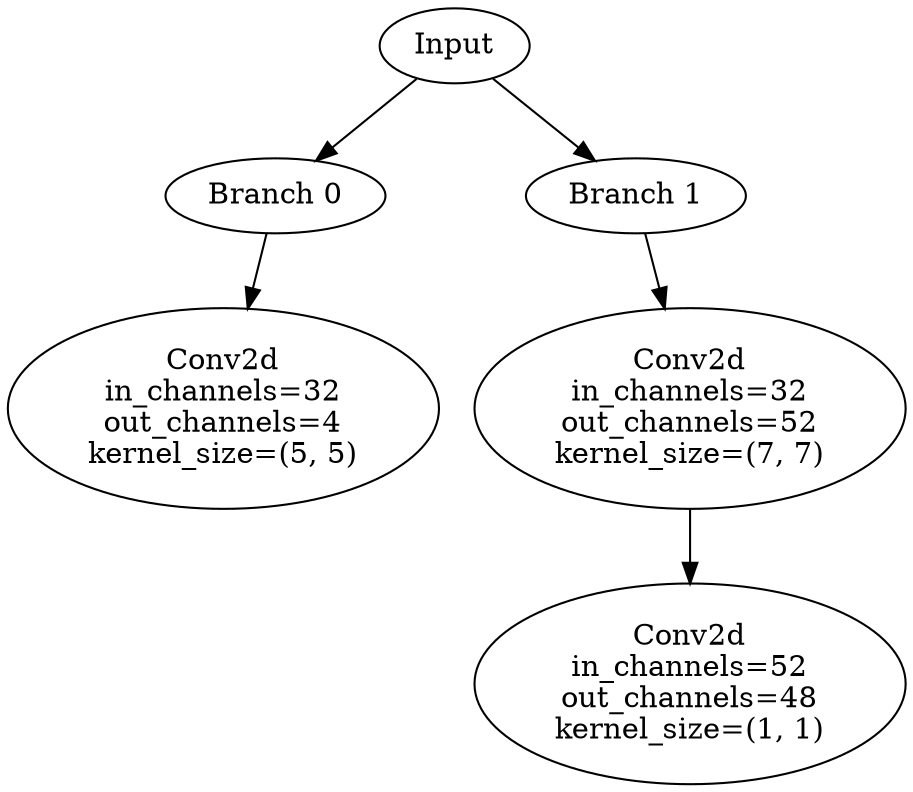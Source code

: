// Inception Module - Coral 38
digraph {
	Input [label=Input]
	Branch_0 [label="Branch 0"]
	Input -> Branch_0
	Branch_0_Layer_0 [label="Conv2d
in_channels=32
out_channels=4
kernel_size=(5, 5)"]
	Branch_0 -> Branch_0_Layer_0
	Branch_1 [label="Branch 1"]
	Input -> Branch_1
	Branch_1_Layer_0 [label="Conv2d
in_channels=32
out_channels=52
kernel_size=(7, 7)"]
	Branch_1 -> Branch_1_Layer_0
	Branch_1_Layer_1 [label="Conv2d
in_channels=52
out_channels=48
kernel_size=(1, 1)"]
	Branch_1_Layer_0 -> Branch_1_Layer_1
}
